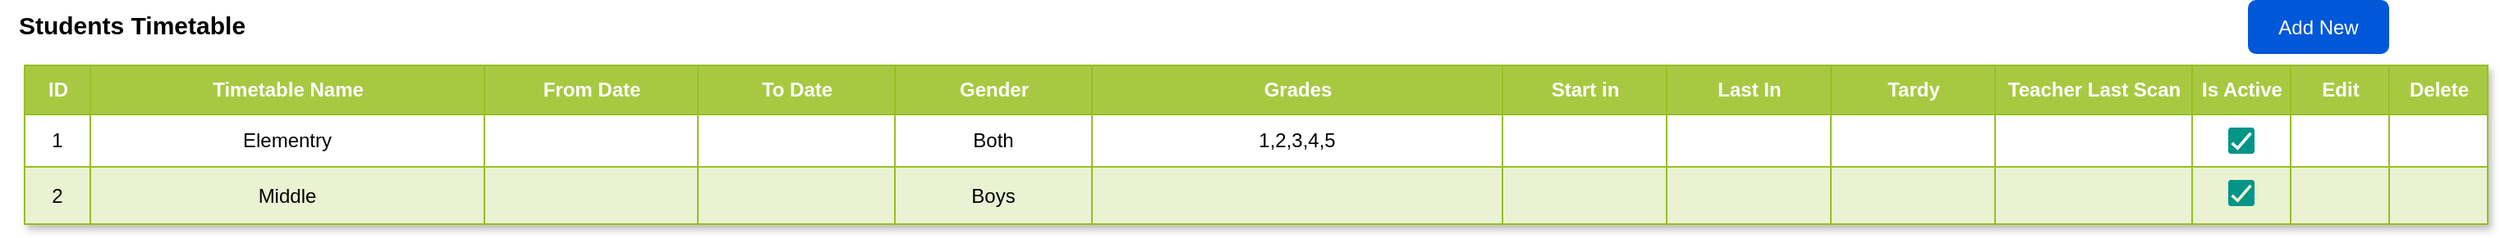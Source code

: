 <mxfile version="21.0.6" type="github">
  <diagram name="Page-1" id="mSK4IYzOobg_kIsB-acp">
    <mxGraphModel dx="1687" dy="927" grid="1" gridSize="10" guides="1" tooltips="1" connect="1" arrows="1" fold="1" page="1" pageScale="1" pageWidth="850" pageHeight="1100" math="0" shadow="0">
      <root>
        <mxCell id="0" />
        <mxCell id="1" parent="0" />
        <mxCell id="2N6iKueMoyVwvww44XNb-1" value="Assets" style="childLayout=tableLayout;recursiveResize=0;strokeColor=#98bf21;fillColor=#A7C942;shadow=1;" vertex="1" parent="1">
          <mxGeometry x="30" y="110" width="1500" height="97" as="geometry" />
        </mxCell>
        <mxCell id="2N6iKueMoyVwvww44XNb-2" style="shape=tableRow;horizontal=0;startSize=0;swimlaneHead=0;swimlaneBody=0;top=0;left=0;bottom=0;right=0;dropTarget=0;collapsible=0;recursiveResize=0;expand=0;fontStyle=0;strokeColor=inherit;fillColor=#ffffff;" vertex="1" parent="2N6iKueMoyVwvww44XNb-1">
          <mxGeometry width="1500" height="30" as="geometry" />
        </mxCell>
        <mxCell id="2N6iKueMoyVwvww44XNb-3" value="ID" style="connectable=0;recursiveResize=0;strokeColor=inherit;fillColor=#A7C942;align=center;fontStyle=1;fontColor=#FFFFFF;html=1;" vertex="1" parent="2N6iKueMoyVwvww44XNb-2">
          <mxGeometry width="40" height="30" as="geometry">
            <mxRectangle width="40" height="30" as="alternateBounds" />
          </mxGeometry>
        </mxCell>
        <mxCell id="2N6iKueMoyVwvww44XNb-4" value="Timetable Name" style="connectable=0;recursiveResize=0;strokeColor=inherit;fillColor=#A7C942;align=center;fontStyle=1;fontColor=#FFFFFF;html=1;" vertex="1" parent="2N6iKueMoyVwvww44XNb-2">
          <mxGeometry x="40" width="240" height="30" as="geometry">
            <mxRectangle width="240" height="30" as="alternateBounds" />
          </mxGeometry>
        </mxCell>
        <mxCell id="2N6iKueMoyVwvww44XNb-5" value="From Date" style="connectable=0;recursiveResize=0;strokeColor=inherit;fillColor=#A7C942;align=center;fontStyle=1;fontColor=#FFFFFF;html=1;" vertex="1" parent="2N6iKueMoyVwvww44XNb-2">
          <mxGeometry x="280" width="130" height="30" as="geometry">
            <mxRectangle width="130" height="30" as="alternateBounds" />
          </mxGeometry>
        </mxCell>
        <mxCell id="2N6iKueMoyVwvww44XNb-23" value="To Date" style="connectable=0;recursiveResize=0;strokeColor=inherit;fillColor=#A7C942;align=center;fontStyle=1;fontColor=#FFFFFF;html=1;" vertex="1" parent="2N6iKueMoyVwvww44XNb-2">
          <mxGeometry x="410" width="120" height="30" as="geometry">
            <mxRectangle width="120" height="30" as="alternateBounds" />
          </mxGeometry>
        </mxCell>
        <mxCell id="2N6iKueMoyVwvww44XNb-47" value="Gender" style="connectable=0;recursiveResize=0;strokeColor=inherit;fillColor=#A7C942;align=center;fontStyle=1;fontColor=#FFFFFF;html=1;" vertex="1" parent="2N6iKueMoyVwvww44XNb-2">
          <mxGeometry x="530" width="120" height="30" as="geometry">
            <mxRectangle width="120" height="30" as="alternateBounds" />
          </mxGeometry>
        </mxCell>
        <mxCell id="2N6iKueMoyVwvww44XNb-28" value="Grades" style="connectable=0;recursiveResize=0;strokeColor=inherit;fillColor=#A7C942;align=center;fontStyle=1;fontColor=#FFFFFF;html=1;" vertex="1" parent="2N6iKueMoyVwvww44XNb-2">
          <mxGeometry x="650" width="250" height="30" as="geometry">
            <mxRectangle width="250" height="30" as="alternateBounds" />
          </mxGeometry>
        </mxCell>
        <mxCell id="2N6iKueMoyVwvww44XNb-31" value="Start in" style="connectable=0;recursiveResize=0;strokeColor=inherit;fillColor=#A7C942;align=center;fontStyle=1;fontColor=#FFFFFF;html=1;" vertex="1" parent="2N6iKueMoyVwvww44XNb-2">
          <mxGeometry x="900" width="100" height="30" as="geometry">
            <mxRectangle width="100" height="30" as="alternateBounds" />
          </mxGeometry>
        </mxCell>
        <mxCell id="2N6iKueMoyVwvww44XNb-34" value="Last In" style="connectable=0;recursiveResize=0;strokeColor=inherit;fillColor=#A7C942;align=center;fontStyle=1;fontColor=#FFFFFF;html=1;" vertex="1" parent="2N6iKueMoyVwvww44XNb-2">
          <mxGeometry x="1000" width="100" height="30" as="geometry">
            <mxRectangle width="100" height="30" as="alternateBounds" />
          </mxGeometry>
        </mxCell>
        <mxCell id="2N6iKueMoyVwvww44XNb-40" value="Tardy" style="connectable=0;recursiveResize=0;strokeColor=inherit;fillColor=#A7C942;align=center;fontStyle=1;fontColor=#FFFFFF;html=1;" vertex="1" parent="2N6iKueMoyVwvww44XNb-2">
          <mxGeometry x="1100" width="100" height="30" as="geometry">
            <mxRectangle width="100" height="30" as="alternateBounds" />
          </mxGeometry>
        </mxCell>
        <mxCell id="2N6iKueMoyVwvww44XNb-43" value="Teacher Last Scan" style="connectable=0;recursiveResize=0;strokeColor=inherit;fillColor=#A7C942;align=center;fontStyle=1;fontColor=#FFFFFF;html=1;" vertex="1" parent="2N6iKueMoyVwvww44XNb-2">
          <mxGeometry x="1200" width="120" height="30" as="geometry">
            <mxRectangle width="120" height="30" as="alternateBounds" />
          </mxGeometry>
        </mxCell>
        <mxCell id="2N6iKueMoyVwvww44XNb-50" value="Is Active" style="connectable=0;recursiveResize=0;strokeColor=inherit;fillColor=#A7C942;align=center;fontStyle=1;fontColor=#FFFFFF;html=1;" vertex="1" parent="2N6iKueMoyVwvww44XNb-2">
          <mxGeometry x="1320" width="60" height="30" as="geometry">
            <mxRectangle width="60" height="30" as="alternateBounds" />
          </mxGeometry>
        </mxCell>
        <mxCell id="2N6iKueMoyVwvww44XNb-57" value="Edit" style="connectable=0;recursiveResize=0;strokeColor=inherit;fillColor=#A7C942;align=center;fontStyle=1;fontColor=#FFFFFF;html=1;" vertex="1" parent="2N6iKueMoyVwvww44XNb-2">
          <mxGeometry x="1380" width="60" height="30" as="geometry">
            <mxRectangle width="60" height="30" as="alternateBounds" />
          </mxGeometry>
        </mxCell>
        <mxCell id="2N6iKueMoyVwvww44XNb-53" value="Delete" style="connectable=0;recursiveResize=0;strokeColor=inherit;fillColor=#A7C942;align=center;fontStyle=1;fontColor=#FFFFFF;html=1;" vertex="1" parent="2N6iKueMoyVwvww44XNb-2">
          <mxGeometry x="1440" width="60" height="30" as="geometry">
            <mxRectangle width="60" height="30" as="alternateBounds" />
          </mxGeometry>
        </mxCell>
        <mxCell id="2N6iKueMoyVwvww44XNb-6" value="" style="shape=tableRow;horizontal=0;startSize=0;swimlaneHead=0;swimlaneBody=0;top=0;left=0;bottom=0;right=0;dropTarget=0;collapsible=0;recursiveResize=0;expand=0;fontStyle=0;strokeColor=inherit;fillColor=#ffffff;" vertex="1" parent="2N6iKueMoyVwvww44XNb-1">
          <mxGeometry y="30" width="1500" height="32" as="geometry" />
        </mxCell>
        <mxCell id="2N6iKueMoyVwvww44XNb-7" value="1" style="connectable=0;recursiveResize=0;strokeColor=inherit;fillColor=inherit;align=center;whiteSpace=wrap;html=1;" vertex="1" parent="2N6iKueMoyVwvww44XNb-6">
          <mxGeometry width="40" height="32" as="geometry">
            <mxRectangle width="40" height="32" as="alternateBounds" />
          </mxGeometry>
        </mxCell>
        <mxCell id="2N6iKueMoyVwvww44XNb-8" value="Elementry" style="connectable=0;recursiveResize=0;strokeColor=inherit;fillColor=inherit;align=center;whiteSpace=wrap;html=1;" vertex="1" parent="2N6iKueMoyVwvww44XNb-6">
          <mxGeometry x="40" width="240" height="32" as="geometry">
            <mxRectangle width="240" height="32" as="alternateBounds" />
          </mxGeometry>
        </mxCell>
        <mxCell id="2N6iKueMoyVwvww44XNb-9" value="" style="connectable=0;recursiveResize=0;strokeColor=inherit;fillColor=inherit;align=center;whiteSpace=wrap;html=1;" vertex="1" parent="2N6iKueMoyVwvww44XNb-6">
          <mxGeometry x="280" width="130" height="32" as="geometry">
            <mxRectangle width="130" height="32" as="alternateBounds" />
          </mxGeometry>
        </mxCell>
        <mxCell id="2N6iKueMoyVwvww44XNb-24" style="connectable=0;recursiveResize=0;strokeColor=inherit;fillColor=inherit;align=center;whiteSpace=wrap;html=1;" vertex="1" parent="2N6iKueMoyVwvww44XNb-6">
          <mxGeometry x="410" width="120" height="32" as="geometry">
            <mxRectangle width="120" height="32" as="alternateBounds" />
          </mxGeometry>
        </mxCell>
        <mxCell id="2N6iKueMoyVwvww44XNb-48" value="Both" style="connectable=0;recursiveResize=0;strokeColor=inherit;fillColor=inherit;align=center;whiteSpace=wrap;html=1;" vertex="1" parent="2N6iKueMoyVwvww44XNb-6">
          <mxGeometry x="530" width="120" height="32" as="geometry">
            <mxRectangle width="120" height="32" as="alternateBounds" />
          </mxGeometry>
        </mxCell>
        <mxCell id="2N6iKueMoyVwvww44XNb-29" value="1,2,3,4,5" style="connectable=0;recursiveResize=0;strokeColor=inherit;fillColor=inherit;align=center;whiteSpace=wrap;html=1;" vertex="1" parent="2N6iKueMoyVwvww44XNb-6">
          <mxGeometry x="650" width="250" height="32" as="geometry">
            <mxRectangle width="250" height="32" as="alternateBounds" />
          </mxGeometry>
        </mxCell>
        <mxCell id="2N6iKueMoyVwvww44XNb-32" style="connectable=0;recursiveResize=0;strokeColor=inherit;fillColor=inherit;align=center;whiteSpace=wrap;html=1;" vertex="1" parent="2N6iKueMoyVwvww44XNb-6">
          <mxGeometry x="900" width="100" height="32" as="geometry">
            <mxRectangle width="100" height="32" as="alternateBounds" />
          </mxGeometry>
        </mxCell>
        <mxCell id="2N6iKueMoyVwvww44XNb-35" style="connectable=0;recursiveResize=0;strokeColor=inherit;fillColor=inherit;align=center;whiteSpace=wrap;html=1;" vertex="1" parent="2N6iKueMoyVwvww44XNb-6">
          <mxGeometry x="1000" width="100" height="32" as="geometry">
            <mxRectangle width="100" height="32" as="alternateBounds" />
          </mxGeometry>
        </mxCell>
        <mxCell id="2N6iKueMoyVwvww44XNb-41" style="connectable=0;recursiveResize=0;strokeColor=inherit;fillColor=inherit;align=center;whiteSpace=wrap;html=1;" vertex="1" parent="2N6iKueMoyVwvww44XNb-6">
          <mxGeometry x="1100" width="100" height="32" as="geometry">
            <mxRectangle width="100" height="32" as="alternateBounds" />
          </mxGeometry>
        </mxCell>
        <mxCell id="2N6iKueMoyVwvww44XNb-44" style="connectable=0;recursiveResize=0;strokeColor=inherit;fillColor=inherit;align=center;whiteSpace=wrap;html=1;" vertex="1" parent="2N6iKueMoyVwvww44XNb-6">
          <mxGeometry x="1200" width="120" height="32" as="geometry">
            <mxRectangle width="120" height="32" as="alternateBounds" />
          </mxGeometry>
        </mxCell>
        <mxCell id="2N6iKueMoyVwvww44XNb-51" style="connectable=0;recursiveResize=0;strokeColor=inherit;fillColor=inherit;align=center;whiteSpace=wrap;html=1;" vertex="1" parent="2N6iKueMoyVwvww44XNb-6">
          <mxGeometry x="1320" width="60" height="32" as="geometry">
            <mxRectangle width="60" height="32" as="alternateBounds" />
          </mxGeometry>
        </mxCell>
        <mxCell id="2N6iKueMoyVwvww44XNb-58" style="connectable=0;recursiveResize=0;strokeColor=inherit;fillColor=inherit;align=center;whiteSpace=wrap;html=1;" vertex="1" parent="2N6iKueMoyVwvww44XNb-6">
          <mxGeometry x="1380" width="60" height="32" as="geometry">
            <mxRectangle width="60" height="32" as="alternateBounds" />
          </mxGeometry>
        </mxCell>
        <mxCell id="2N6iKueMoyVwvww44XNb-54" style="connectable=0;recursiveResize=0;strokeColor=inherit;fillColor=inherit;align=center;whiteSpace=wrap;html=1;" vertex="1" parent="2N6iKueMoyVwvww44XNb-6">
          <mxGeometry x="1440" width="60" height="32" as="geometry">
            <mxRectangle width="60" height="32" as="alternateBounds" />
          </mxGeometry>
        </mxCell>
        <mxCell id="2N6iKueMoyVwvww44XNb-10" value="" style="shape=tableRow;horizontal=0;startSize=0;swimlaneHead=0;swimlaneBody=0;top=0;left=0;bottom=0;right=0;dropTarget=0;collapsible=0;recursiveResize=0;expand=0;fontStyle=1;strokeColor=inherit;fillColor=#EAF2D3;" vertex="1" parent="2N6iKueMoyVwvww44XNb-1">
          <mxGeometry y="62" width="1500" height="35" as="geometry" />
        </mxCell>
        <mxCell id="2N6iKueMoyVwvww44XNb-11" value="2" style="connectable=0;recursiveResize=0;strokeColor=inherit;fillColor=inherit;whiteSpace=wrap;html=1;" vertex="1" parent="2N6iKueMoyVwvww44XNb-10">
          <mxGeometry width="40" height="35" as="geometry">
            <mxRectangle width="40" height="35" as="alternateBounds" />
          </mxGeometry>
        </mxCell>
        <mxCell id="2N6iKueMoyVwvww44XNb-12" value="Middle" style="connectable=0;recursiveResize=0;strokeColor=inherit;fillColor=inherit;whiteSpace=wrap;html=1;" vertex="1" parent="2N6iKueMoyVwvww44XNb-10">
          <mxGeometry x="40" width="240" height="35" as="geometry">
            <mxRectangle width="240" height="35" as="alternateBounds" />
          </mxGeometry>
        </mxCell>
        <mxCell id="2N6iKueMoyVwvww44XNb-13" value="" style="connectable=0;recursiveResize=0;strokeColor=inherit;fillColor=inherit;whiteSpace=wrap;html=1;" vertex="1" parent="2N6iKueMoyVwvww44XNb-10">
          <mxGeometry x="280" width="130" height="35" as="geometry">
            <mxRectangle width="130" height="35" as="alternateBounds" />
          </mxGeometry>
        </mxCell>
        <mxCell id="2N6iKueMoyVwvww44XNb-25" style="connectable=0;recursiveResize=0;strokeColor=inherit;fillColor=inherit;whiteSpace=wrap;html=1;" vertex="1" parent="2N6iKueMoyVwvww44XNb-10">
          <mxGeometry x="410" width="120" height="35" as="geometry">
            <mxRectangle width="120" height="35" as="alternateBounds" />
          </mxGeometry>
        </mxCell>
        <mxCell id="2N6iKueMoyVwvww44XNb-49" value="Boys" style="connectable=0;recursiveResize=0;strokeColor=inherit;fillColor=inherit;whiteSpace=wrap;html=1;" vertex="1" parent="2N6iKueMoyVwvww44XNb-10">
          <mxGeometry x="530" width="120" height="35" as="geometry">
            <mxRectangle width="120" height="35" as="alternateBounds" />
          </mxGeometry>
        </mxCell>
        <mxCell id="2N6iKueMoyVwvww44XNb-30" style="connectable=0;recursiveResize=0;strokeColor=inherit;fillColor=inherit;whiteSpace=wrap;html=1;" vertex="1" parent="2N6iKueMoyVwvww44XNb-10">
          <mxGeometry x="650" width="250" height="35" as="geometry">
            <mxRectangle width="250" height="35" as="alternateBounds" />
          </mxGeometry>
        </mxCell>
        <mxCell id="2N6iKueMoyVwvww44XNb-33" style="connectable=0;recursiveResize=0;strokeColor=inherit;fillColor=inherit;whiteSpace=wrap;html=1;" vertex="1" parent="2N6iKueMoyVwvww44XNb-10">
          <mxGeometry x="900" width="100" height="35" as="geometry">
            <mxRectangle width="100" height="35" as="alternateBounds" />
          </mxGeometry>
        </mxCell>
        <mxCell id="2N6iKueMoyVwvww44XNb-36" style="connectable=0;recursiveResize=0;strokeColor=inherit;fillColor=inherit;whiteSpace=wrap;html=1;" vertex="1" parent="2N6iKueMoyVwvww44XNb-10">
          <mxGeometry x="1000" width="100" height="35" as="geometry">
            <mxRectangle width="100" height="35" as="alternateBounds" />
          </mxGeometry>
        </mxCell>
        <mxCell id="2N6iKueMoyVwvww44XNb-42" style="connectable=0;recursiveResize=0;strokeColor=inherit;fillColor=inherit;whiteSpace=wrap;html=1;" vertex="1" parent="2N6iKueMoyVwvww44XNb-10">
          <mxGeometry x="1100" width="100" height="35" as="geometry">
            <mxRectangle width="100" height="35" as="alternateBounds" />
          </mxGeometry>
        </mxCell>
        <mxCell id="2N6iKueMoyVwvww44XNb-45" style="connectable=0;recursiveResize=0;strokeColor=inherit;fillColor=inherit;whiteSpace=wrap;html=1;" vertex="1" parent="2N6iKueMoyVwvww44XNb-10">
          <mxGeometry x="1200" width="120" height="35" as="geometry">
            <mxRectangle width="120" height="35" as="alternateBounds" />
          </mxGeometry>
        </mxCell>
        <mxCell id="2N6iKueMoyVwvww44XNb-52" style="connectable=0;recursiveResize=0;strokeColor=inherit;fillColor=inherit;whiteSpace=wrap;html=1;" vertex="1" parent="2N6iKueMoyVwvww44XNb-10">
          <mxGeometry x="1320" width="60" height="35" as="geometry">
            <mxRectangle width="60" height="35" as="alternateBounds" />
          </mxGeometry>
        </mxCell>
        <mxCell id="2N6iKueMoyVwvww44XNb-59" style="connectable=0;recursiveResize=0;strokeColor=inherit;fillColor=inherit;whiteSpace=wrap;html=1;" vertex="1" parent="2N6iKueMoyVwvww44XNb-10">
          <mxGeometry x="1380" width="60" height="35" as="geometry">
            <mxRectangle width="60" height="35" as="alternateBounds" />
          </mxGeometry>
        </mxCell>
        <mxCell id="2N6iKueMoyVwvww44XNb-55" style="connectable=0;recursiveResize=0;strokeColor=inherit;fillColor=inherit;whiteSpace=wrap;html=1;" vertex="1" parent="2N6iKueMoyVwvww44XNb-10">
          <mxGeometry x="1440" width="60" height="35" as="geometry">
            <mxRectangle width="60" height="35" as="alternateBounds" />
          </mxGeometry>
        </mxCell>
        <mxCell id="2N6iKueMoyVwvww44XNb-22" value="Students Timetable" style="text;html=1;align=center;verticalAlign=middle;resizable=0;points=[];autosize=1;strokeColor=none;fillColor=none;fontStyle=1;fontSize=15;" vertex="1" parent="1">
          <mxGeometry x="15" y="70" width="160" height="30" as="geometry" />
        </mxCell>
        <mxCell id="2N6iKueMoyVwvww44XNb-56" value="Add New" style="rounded=1;fillColor=#0057D8;strokeColor=none;html=1;whiteSpace=wrap;fontColor=#ffffff;align=center;verticalAlign=middle;fontStyle=0;fontSize=12;sketch=0;" vertex="1" parent="1">
          <mxGeometry x="1384" y="70" width="86" height="33" as="geometry" />
        </mxCell>
        <mxCell id="2N6iKueMoyVwvww44XNb-62" value="" style="dashed=0;labelPosition=right;align=left;shape=mxgraph.gmdl.checkbox;strokeColor=none;fillColor=#009587;strokeWidth=2;aspect=fixed;sketch=0;html=1;" vertex="1" parent="1">
          <mxGeometry x="1372" y="148" width="16" height="16" as="geometry" />
        </mxCell>
        <mxCell id="2N6iKueMoyVwvww44XNb-63" value="" style="dashed=0;labelPosition=right;align=left;shape=mxgraph.gmdl.checkbox;strokeColor=none;fillColor=#009587;strokeWidth=2;aspect=fixed;sketch=0;html=1;" vertex="1" parent="1">
          <mxGeometry x="1372" y="180" width="16" height="16" as="geometry" />
        </mxCell>
      </root>
    </mxGraphModel>
  </diagram>
</mxfile>
